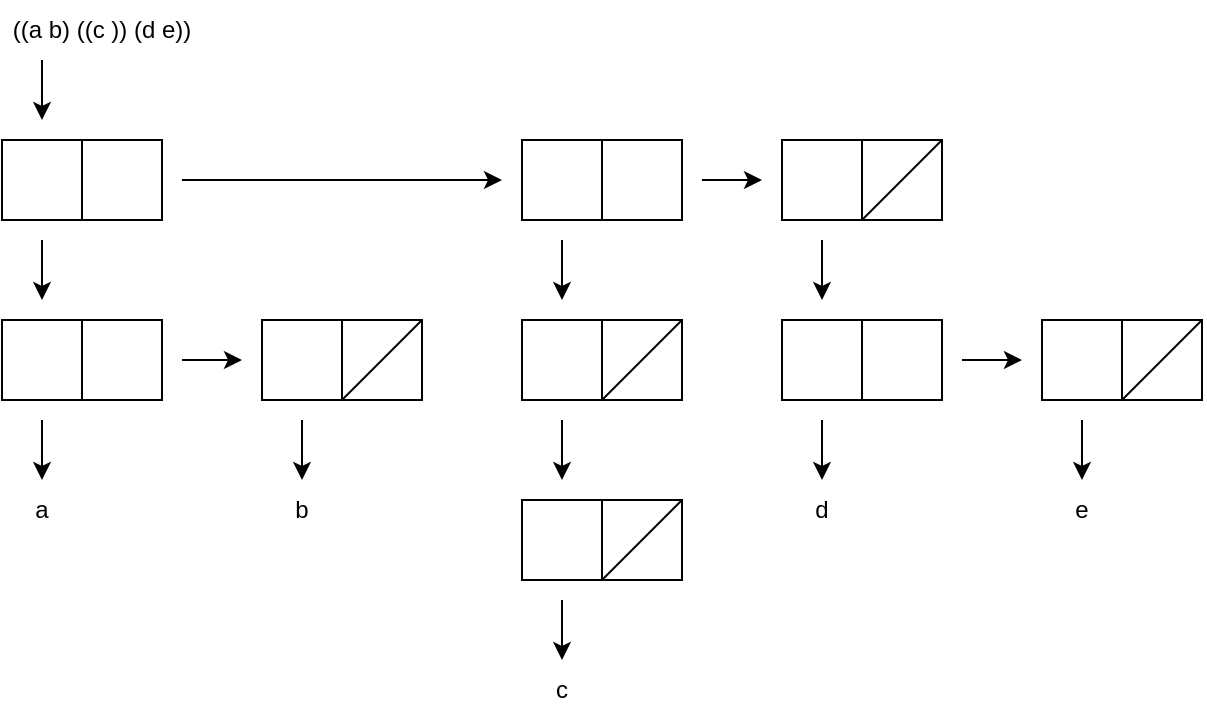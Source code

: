 <mxfile version="16.5.6" type="device"><diagram id="6tWrPLTI28i2UeIAHrzu" name="Page-1"><mxGraphModel dx="654" dy="430" grid="1" gridSize="10" guides="1" tooltips="1" connect="1" arrows="1" fold="1" page="1" pageScale="1" pageWidth="650" pageHeight="400" math="0" shadow="0"><root><mxCell id="0"/><mxCell id="1" parent="0"/><mxCell id="RaQHiQUrY6iJSCOUImq2-1" value="((a b) ((c )) (d e))" style="text;html=1;strokeColor=none;fillColor=none;align=center;verticalAlign=middle;whiteSpace=wrap;rounded=0;" vertex="1" parent="1"><mxGeometry x="10" y="10" width="100" height="30" as="geometry"/></mxCell><mxCell id="RaQHiQUrY6iJSCOUImq2-4" value="" style="group" vertex="1" connectable="0" parent="1"><mxGeometry x="10" y="80" width="80" height="40" as="geometry"/></mxCell><mxCell id="RaQHiQUrY6iJSCOUImq2-2" value="" style="whiteSpace=wrap;html=1;aspect=fixed;" vertex="1" parent="RaQHiQUrY6iJSCOUImq2-4"><mxGeometry width="40" height="40" as="geometry"/></mxCell><mxCell id="RaQHiQUrY6iJSCOUImq2-3" value="" style="whiteSpace=wrap;html=1;aspect=fixed;" vertex="1" parent="RaQHiQUrY6iJSCOUImq2-4"><mxGeometry x="40" width="40" height="40" as="geometry"/></mxCell><mxCell id="RaQHiQUrY6iJSCOUImq2-7" value="" style="endArrow=classic;html=1;rounded=0;" edge="1" parent="1"><mxGeometry width="50" height="50" relative="1" as="geometry"><mxPoint x="30" y="40" as="sourcePoint"/><mxPoint x="30" y="70" as="targetPoint"/></mxGeometry></mxCell><mxCell id="RaQHiQUrY6iJSCOUImq2-8" value="" style="group" vertex="1" connectable="0" parent="1"><mxGeometry x="10" y="170" width="80" height="40" as="geometry"/></mxCell><mxCell id="RaQHiQUrY6iJSCOUImq2-9" value="" style="whiteSpace=wrap;html=1;aspect=fixed;" vertex="1" parent="RaQHiQUrY6iJSCOUImq2-8"><mxGeometry width="40" height="40" as="geometry"/></mxCell><mxCell id="RaQHiQUrY6iJSCOUImq2-10" value="" style="whiteSpace=wrap;html=1;aspect=fixed;" vertex="1" parent="RaQHiQUrY6iJSCOUImq2-8"><mxGeometry x="40" width="40" height="40" as="geometry"/></mxCell><mxCell id="RaQHiQUrY6iJSCOUImq2-11" value="" style="endArrow=classic;html=1;rounded=0;" edge="1" parent="1"><mxGeometry width="50" height="50" relative="1" as="geometry"><mxPoint x="30" y="130" as="sourcePoint"/><mxPoint x="30" y="160" as="targetPoint"/></mxGeometry></mxCell><mxCell id="RaQHiQUrY6iJSCOUImq2-12" value="" style="endArrow=classic;html=1;rounded=0;" edge="1" parent="1"><mxGeometry width="50" height="50" relative="1" as="geometry"><mxPoint x="30" y="220" as="sourcePoint"/><mxPoint x="30" y="250" as="targetPoint"/></mxGeometry></mxCell><mxCell id="RaQHiQUrY6iJSCOUImq2-13" value="a" style="text;html=1;strokeColor=none;fillColor=none;align=center;verticalAlign=middle;whiteSpace=wrap;rounded=0;" vertex="1" parent="1"><mxGeometry x="10" y="250" width="40" height="30" as="geometry"/></mxCell><mxCell id="RaQHiQUrY6iJSCOUImq2-14" value="" style="group" vertex="1" connectable="0" parent="1"><mxGeometry x="140" y="170" width="80" height="40" as="geometry"/></mxCell><mxCell id="RaQHiQUrY6iJSCOUImq2-15" value="" style="whiteSpace=wrap;html=1;aspect=fixed;" vertex="1" parent="RaQHiQUrY6iJSCOUImq2-14"><mxGeometry width="40" height="40" as="geometry"/></mxCell><mxCell id="RaQHiQUrY6iJSCOUImq2-16" value="" style="whiteSpace=wrap;html=1;aspect=fixed;" vertex="1" parent="RaQHiQUrY6iJSCOUImq2-14"><mxGeometry x="40" width="40" height="40" as="geometry"/></mxCell><mxCell id="RaQHiQUrY6iJSCOUImq2-41" value="" style="endArrow=none;html=1;rounded=0;entryX=1;entryY=0;entryDx=0;entryDy=0;exitX=0;exitY=1;exitDx=0;exitDy=0;" edge="1" parent="RaQHiQUrY6iJSCOUImq2-14" source="RaQHiQUrY6iJSCOUImq2-16" target="RaQHiQUrY6iJSCOUImq2-16"><mxGeometry width="50" height="50" relative="1" as="geometry"><mxPoint x="150" y="30" as="sourcePoint"/><mxPoint x="200" y="-20" as="targetPoint"/></mxGeometry></mxCell><mxCell id="RaQHiQUrY6iJSCOUImq2-17" value="" style="endArrow=classic;html=1;rounded=0;" edge="1" parent="1"><mxGeometry width="50" height="50" relative="1" as="geometry"><mxPoint x="100" y="190" as="sourcePoint"/><mxPoint x="130" y="190" as="targetPoint"/></mxGeometry></mxCell><mxCell id="RaQHiQUrY6iJSCOUImq2-19" value="" style="endArrow=classic;html=1;rounded=0;" edge="1" parent="1"><mxGeometry width="50" height="50" relative="1" as="geometry"><mxPoint x="160" y="220" as="sourcePoint"/><mxPoint x="160" y="250" as="targetPoint"/></mxGeometry></mxCell><mxCell id="RaQHiQUrY6iJSCOUImq2-20" value="b" style="text;html=1;strokeColor=none;fillColor=none;align=center;verticalAlign=middle;whiteSpace=wrap;rounded=0;" vertex="1" parent="1"><mxGeometry x="140" y="250" width="40" height="30" as="geometry"/></mxCell><mxCell id="RaQHiQUrY6iJSCOUImq2-24" value="" style="endArrow=classic;html=1;rounded=0;" edge="1" parent="1"><mxGeometry width="50" height="50" relative="1" as="geometry"><mxPoint x="290" y="220" as="sourcePoint"/><mxPoint x="290" y="250" as="targetPoint"/></mxGeometry></mxCell><mxCell id="RaQHiQUrY6iJSCOUImq2-25" value="" style="group" vertex="1" connectable="0" parent="1"><mxGeometry x="270" y="80" width="80" height="40" as="geometry"/></mxCell><mxCell id="RaQHiQUrY6iJSCOUImq2-26" value="" style="whiteSpace=wrap;html=1;aspect=fixed;" vertex="1" parent="RaQHiQUrY6iJSCOUImq2-25"><mxGeometry width="40" height="40" as="geometry"/></mxCell><mxCell id="RaQHiQUrY6iJSCOUImq2-27" value="" style="whiteSpace=wrap;html=1;aspect=fixed;" vertex="1" parent="RaQHiQUrY6iJSCOUImq2-25"><mxGeometry x="40" width="40" height="40" as="geometry"/></mxCell><mxCell id="RaQHiQUrY6iJSCOUImq2-28" value="" style="endArrow=classic;html=1;rounded=0;" edge="1" parent="1"><mxGeometry width="50" height="50" relative="1" as="geometry"><mxPoint x="290" y="130" as="sourcePoint"/><mxPoint x="290" y="160" as="targetPoint"/></mxGeometry></mxCell><mxCell id="RaQHiQUrY6iJSCOUImq2-32" value="" style="endArrow=classic;html=1;rounded=0;" edge="1" parent="1"><mxGeometry width="50" height="50" relative="1" as="geometry"><mxPoint x="290" y="310" as="sourcePoint"/><mxPoint x="290" y="340" as="targetPoint"/></mxGeometry></mxCell><mxCell id="RaQHiQUrY6iJSCOUImq2-33" value="" style="group" vertex="1" connectable="0" parent="1"><mxGeometry x="400" y="170" width="80" height="40" as="geometry"/></mxCell><mxCell id="RaQHiQUrY6iJSCOUImq2-34" value="" style="whiteSpace=wrap;html=1;aspect=fixed;" vertex="1" parent="RaQHiQUrY6iJSCOUImq2-33"><mxGeometry width="40" height="40" as="geometry"/></mxCell><mxCell id="RaQHiQUrY6iJSCOUImq2-35" value="" style="whiteSpace=wrap;html=1;aspect=fixed;" vertex="1" parent="RaQHiQUrY6iJSCOUImq2-33"><mxGeometry x="40" width="40" height="40" as="geometry"/></mxCell><mxCell id="RaQHiQUrY6iJSCOUImq2-36" value="" style="endArrow=classic;html=1;rounded=0;" edge="1" parent="1"><mxGeometry width="50" height="50" relative="1" as="geometry"><mxPoint x="420" y="220" as="sourcePoint"/><mxPoint x="420" y="250" as="targetPoint"/></mxGeometry></mxCell><mxCell id="RaQHiQUrY6iJSCOUImq2-40" value="" style="endArrow=classic;html=1;rounded=0;" edge="1" parent="1"><mxGeometry width="50" height="50" relative="1" as="geometry"><mxPoint x="550" y="220" as="sourcePoint"/><mxPoint x="550" y="250" as="targetPoint"/></mxGeometry></mxCell><mxCell id="RaQHiQUrY6iJSCOUImq2-42" value="" style="group" vertex="1" connectable="0" parent="1"><mxGeometry x="270" y="170" width="80" height="40" as="geometry"/></mxCell><mxCell id="RaQHiQUrY6iJSCOUImq2-43" value="" style="whiteSpace=wrap;html=1;aspect=fixed;" vertex="1" parent="RaQHiQUrY6iJSCOUImq2-42"><mxGeometry width="40" height="40" as="geometry"/></mxCell><mxCell id="RaQHiQUrY6iJSCOUImq2-44" value="" style="whiteSpace=wrap;html=1;aspect=fixed;" vertex="1" parent="RaQHiQUrY6iJSCOUImq2-42"><mxGeometry x="40" width="40" height="40" as="geometry"/></mxCell><mxCell id="RaQHiQUrY6iJSCOUImq2-45" value="" style="endArrow=none;html=1;rounded=0;entryX=1;entryY=0;entryDx=0;entryDy=0;exitX=0;exitY=1;exitDx=0;exitDy=0;" edge="1" parent="RaQHiQUrY6iJSCOUImq2-42" source="RaQHiQUrY6iJSCOUImq2-44" target="RaQHiQUrY6iJSCOUImq2-44"><mxGeometry width="50" height="50" relative="1" as="geometry"><mxPoint x="150" y="30" as="sourcePoint"/><mxPoint x="200" y="-20" as="targetPoint"/></mxGeometry></mxCell><mxCell id="RaQHiQUrY6iJSCOUImq2-46" value="" style="group" vertex="1" connectable="0" parent="1"><mxGeometry x="270" y="260" width="80" height="40" as="geometry"/></mxCell><mxCell id="RaQHiQUrY6iJSCOUImq2-47" value="" style="whiteSpace=wrap;html=1;aspect=fixed;" vertex="1" parent="RaQHiQUrY6iJSCOUImq2-46"><mxGeometry width="40" height="40" as="geometry"/></mxCell><mxCell id="RaQHiQUrY6iJSCOUImq2-48" value="" style="whiteSpace=wrap;html=1;aspect=fixed;" vertex="1" parent="RaQHiQUrY6iJSCOUImq2-46"><mxGeometry x="40" width="40" height="40" as="geometry"/></mxCell><mxCell id="RaQHiQUrY6iJSCOUImq2-49" value="" style="endArrow=none;html=1;rounded=0;entryX=1;entryY=0;entryDx=0;entryDy=0;exitX=0;exitY=1;exitDx=0;exitDy=0;" edge="1" parent="RaQHiQUrY6iJSCOUImq2-46" source="RaQHiQUrY6iJSCOUImq2-48" target="RaQHiQUrY6iJSCOUImq2-48"><mxGeometry width="50" height="50" relative="1" as="geometry"><mxPoint x="150" y="30" as="sourcePoint"/><mxPoint x="200" y="-20" as="targetPoint"/></mxGeometry></mxCell><mxCell id="RaQHiQUrY6iJSCOUImq2-50" value="" style="group" vertex="1" connectable="0" parent="1"><mxGeometry x="400" y="80" width="80" height="40" as="geometry"/></mxCell><mxCell id="RaQHiQUrY6iJSCOUImq2-51" value="" style="whiteSpace=wrap;html=1;aspect=fixed;" vertex="1" parent="RaQHiQUrY6iJSCOUImq2-50"><mxGeometry width="40" height="40" as="geometry"/></mxCell><mxCell id="RaQHiQUrY6iJSCOUImq2-52" value="" style="whiteSpace=wrap;html=1;aspect=fixed;" vertex="1" parent="RaQHiQUrY6iJSCOUImq2-50"><mxGeometry x="40" width="40" height="40" as="geometry"/></mxCell><mxCell id="RaQHiQUrY6iJSCOUImq2-53" value="" style="endArrow=none;html=1;rounded=0;entryX=1;entryY=0;entryDx=0;entryDy=0;exitX=0;exitY=1;exitDx=0;exitDy=0;" edge="1" parent="RaQHiQUrY6iJSCOUImq2-50" source="RaQHiQUrY6iJSCOUImq2-52" target="RaQHiQUrY6iJSCOUImq2-52"><mxGeometry width="50" height="50" relative="1" as="geometry"><mxPoint x="150" y="30" as="sourcePoint"/><mxPoint x="200" y="-20" as="targetPoint"/></mxGeometry></mxCell><mxCell id="RaQHiQUrY6iJSCOUImq2-54" value="" style="group" vertex="1" connectable="0" parent="1"><mxGeometry x="530" y="170" width="80" height="40" as="geometry"/></mxCell><mxCell id="RaQHiQUrY6iJSCOUImq2-55" value="" style="whiteSpace=wrap;html=1;aspect=fixed;" vertex="1" parent="RaQHiQUrY6iJSCOUImq2-54"><mxGeometry width="40" height="40" as="geometry"/></mxCell><mxCell id="RaQHiQUrY6iJSCOUImq2-56" value="" style="whiteSpace=wrap;html=1;aspect=fixed;" vertex="1" parent="RaQHiQUrY6iJSCOUImq2-54"><mxGeometry x="40" width="40" height="40" as="geometry"/></mxCell><mxCell id="RaQHiQUrY6iJSCOUImq2-57" value="" style="endArrow=none;html=1;rounded=0;entryX=1;entryY=0;entryDx=0;entryDy=0;exitX=0;exitY=1;exitDx=0;exitDy=0;" edge="1" parent="RaQHiQUrY6iJSCOUImq2-54" source="RaQHiQUrY6iJSCOUImq2-56" target="RaQHiQUrY6iJSCOUImq2-56"><mxGeometry width="50" height="50" relative="1" as="geometry"><mxPoint x="150" y="30" as="sourcePoint"/><mxPoint x="200" y="-20" as="targetPoint"/></mxGeometry></mxCell><mxCell id="RaQHiQUrY6iJSCOUImq2-58" value="" style="endArrow=classic;html=1;rounded=0;" edge="1" parent="1"><mxGeometry width="50" height="50" relative="1" as="geometry"><mxPoint x="100" y="100" as="sourcePoint"/><mxPoint x="260" y="100" as="targetPoint"/></mxGeometry></mxCell><mxCell id="RaQHiQUrY6iJSCOUImq2-61" value="c" style="text;html=1;strokeColor=none;fillColor=none;align=center;verticalAlign=middle;whiteSpace=wrap;rounded=0;" vertex="1" parent="1"><mxGeometry x="270" y="340" width="40" height="30" as="geometry"/></mxCell><mxCell id="RaQHiQUrY6iJSCOUImq2-62" value="d" style="text;html=1;strokeColor=none;fillColor=none;align=center;verticalAlign=middle;whiteSpace=wrap;rounded=0;" vertex="1" parent="1"><mxGeometry x="400" y="250" width="40" height="30" as="geometry"/></mxCell><mxCell id="RaQHiQUrY6iJSCOUImq2-63" value="e" style="text;html=1;strokeColor=none;fillColor=none;align=center;verticalAlign=middle;whiteSpace=wrap;rounded=0;" vertex="1" parent="1"><mxGeometry x="530" y="250" width="40" height="30" as="geometry"/></mxCell><mxCell id="RaQHiQUrY6iJSCOUImq2-64" value="" style="endArrow=classic;html=1;rounded=0;" edge="1" parent="1"><mxGeometry width="50" height="50" relative="1" as="geometry"><mxPoint x="420" y="130" as="sourcePoint"/><mxPoint x="420" y="160" as="targetPoint"/></mxGeometry></mxCell><mxCell id="RaQHiQUrY6iJSCOUImq2-65" value="" style="endArrow=classic;html=1;rounded=0;" edge="1" parent="1"><mxGeometry width="50" height="50" relative="1" as="geometry"><mxPoint x="490" y="190" as="sourcePoint"/><mxPoint x="520" y="190" as="targetPoint"/></mxGeometry></mxCell><mxCell id="RaQHiQUrY6iJSCOUImq2-66" value="" style="endArrow=classic;html=1;rounded=0;" edge="1" parent="1"><mxGeometry width="50" height="50" relative="1" as="geometry"><mxPoint x="360" y="100" as="sourcePoint"/><mxPoint x="390" y="100" as="targetPoint"/></mxGeometry></mxCell></root></mxGraphModel></diagram></mxfile>